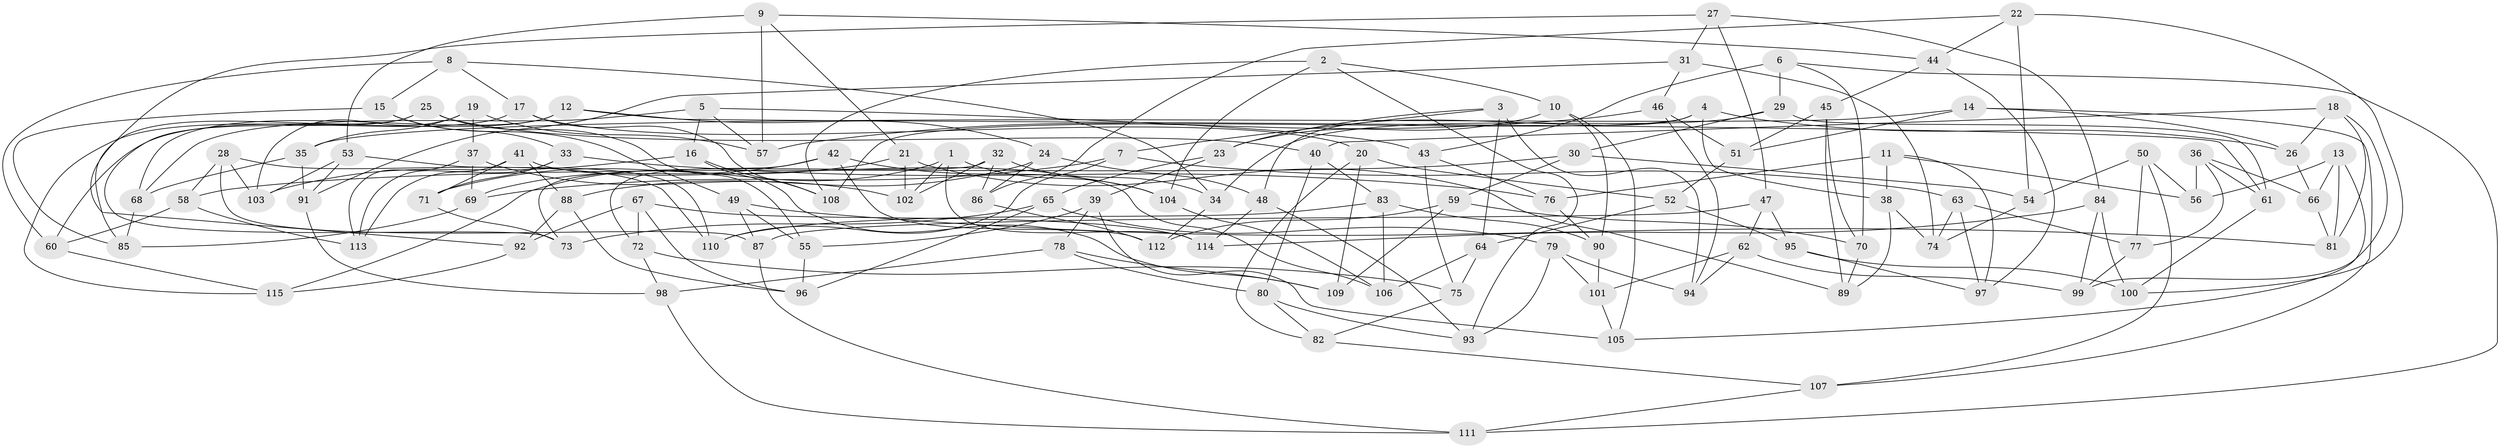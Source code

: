// coarse degree distribution, {6: 0.547945205479452, 4: 0.4246575342465753, 5: 0.0273972602739726}
// Generated by graph-tools (version 1.1) at 2025/42/03/06/25 10:42:18]
// undirected, 115 vertices, 230 edges
graph export_dot {
graph [start="1"]
  node [color=gray90,style=filled];
  1;
  2;
  3;
  4;
  5;
  6;
  7;
  8;
  9;
  10;
  11;
  12;
  13;
  14;
  15;
  16;
  17;
  18;
  19;
  20;
  21;
  22;
  23;
  24;
  25;
  26;
  27;
  28;
  29;
  30;
  31;
  32;
  33;
  34;
  35;
  36;
  37;
  38;
  39;
  40;
  41;
  42;
  43;
  44;
  45;
  46;
  47;
  48;
  49;
  50;
  51;
  52;
  53;
  54;
  55;
  56;
  57;
  58;
  59;
  60;
  61;
  62;
  63;
  64;
  65;
  66;
  67;
  68;
  69;
  70;
  71;
  72;
  73;
  74;
  75;
  76;
  77;
  78;
  79;
  80;
  81;
  82;
  83;
  84;
  85;
  86;
  87;
  88;
  89;
  90;
  91;
  92;
  93;
  94;
  95;
  96;
  97;
  98;
  99;
  100;
  101;
  102;
  103;
  104;
  105;
  106;
  107;
  108;
  109;
  110;
  111;
  112;
  113;
  114;
  115;
  1 -- 104;
  1 -- 115;
  1 -- 102;
  1 -- 114;
  2 -- 10;
  2 -- 104;
  2 -- 93;
  2 -- 108;
  3 -- 23;
  3 -- 64;
  3 -- 7;
  3 -- 94;
  4 -- 38;
  4 -- 48;
  4 -- 26;
  4 -- 108;
  5 -- 16;
  5 -- 57;
  5 -- 68;
  5 -- 43;
  6 -- 70;
  6 -- 29;
  6 -- 111;
  6 -- 43;
  7 -- 63;
  7 -- 110;
  7 -- 69;
  8 -- 34;
  8 -- 60;
  8 -- 17;
  8 -- 15;
  9 -- 57;
  9 -- 21;
  9 -- 44;
  9 -- 53;
  10 -- 105;
  10 -- 90;
  10 -- 23;
  11 -- 76;
  11 -- 56;
  11 -- 38;
  11 -- 97;
  12 -- 24;
  12 -- 68;
  12 -- 60;
  12 -- 61;
  13 -- 66;
  13 -- 81;
  13 -- 105;
  13 -- 56;
  14 -- 51;
  14 -- 35;
  14 -- 107;
  14 -- 26;
  15 -- 49;
  15 -- 85;
  15 -- 33;
  16 -- 108;
  16 -- 103;
  16 -- 109;
  17 -- 115;
  17 -- 108;
  17 -- 20;
  18 -- 40;
  18 -- 26;
  18 -- 81;
  18 -- 99;
  19 -- 103;
  19 -- 57;
  19 -- 35;
  19 -- 37;
  20 -- 109;
  20 -- 52;
  20 -- 82;
  21 -- 89;
  21 -- 102;
  21 -- 71;
  22 -- 100;
  22 -- 54;
  22 -- 86;
  22 -- 44;
  23 -- 39;
  23 -- 65;
  24 -- 88;
  24 -- 48;
  24 -- 86;
  25 -- 40;
  25 -- 85;
  25 -- 73;
  25 -- 55;
  26 -- 66;
  27 -- 31;
  27 -- 92;
  27 -- 84;
  27 -- 47;
  28 -- 58;
  28 -- 87;
  28 -- 110;
  28 -- 103;
  29 -- 30;
  29 -- 34;
  29 -- 61;
  30 -- 54;
  30 -- 59;
  30 -- 58;
  31 -- 46;
  31 -- 74;
  31 -- 91;
  32 -- 86;
  32 -- 102;
  32 -- 73;
  32 -- 34;
  33 -- 71;
  33 -- 113;
  33 -- 76;
  34 -- 112;
  35 -- 91;
  35 -- 68;
  36 -- 66;
  36 -- 61;
  36 -- 77;
  36 -- 56;
  37 -- 113;
  37 -- 69;
  37 -- 102;
  38 -- 89;
  38 -- 74;
  39 -- 55;
  39 -- 78;
  39 -- 105;
  40 -- 83;
  40 -- 80;
  41 -- 71;
  41 -- 106;
  41 -- 113;
  41 -- 88;
  42 -- 72;
  42 -- 112;
  42 -- 69;
  42 -- 104;
  43 -- 76;
  43 -- 75;
  44 -- 97;
  44 -- 45;
  45 -- 70;
  45 -- 89;
  45 -- 51;
  46 -- 94;
  46 -- 57;
  46 -- 51;
  47 -- 62;
  47 -- 87;
  47 -- 95;
  48 -- 114;
  48 -- 93;
  49 -- 81;
  49 -- 55;
  49 -- 87;
  50 -- 77;
  50 -- 56;
  50 -- 107;
  50 -- 54;
  51 -- 52;
  52 -- 95;
  52 -- 64;
  53 -- 103;
  53 -- 91;
  53 -- 110;
  54 -- 74;
  55 -- 96;
  58 -- 60;
  58 -- 113;
  59 -- 112;
  59 -- 70;
  59 -- 109;
  60 -- 115;
  61 -- 100;
  62 -- 99;
  62 -- 101;
  62 -- 94;
  63 -- 97;
  63 -- 77;
  63 -- 74;
  64 -- 75;
  64 -- 106;
  65 -- 96;
  65 -- 79;
  65 -- 73;
  66 -- 81;
  67 -- 96;
  67 -- 92;
  67 -- 114;
  67 -- 72;
  68 -- 85;
  69 -- 85;
  70 -- 89;
  71 -- 73;
  72 -- 98;
  72 -- 75;
  75 -- 82;
  76 -- 90;
  77 -- 99;
  78 -- 80;
  78 -- 109;
  78 -- 98;
  79 -- 94;
  79 -- 101;
  79 -- 93;
  80 -- 82;
  80 -- 93;
  82 -- 107;
  83 -- 110;
  83 -- 90;
  83 -- 106;
  84 -- 114;
  84 -- 99;
  84 -- 100;
  86 -- 112;
  87 -- 111;
  88 -- 92;
  88 -- 96;
  90 -- 101;
  91 -- 98;
  92 -- 115;
  95 -- 97;
  95 -- 100;
  98 -- 111;
  101 -- 105;
  104 -- 106;
  107 -- 111;
}
